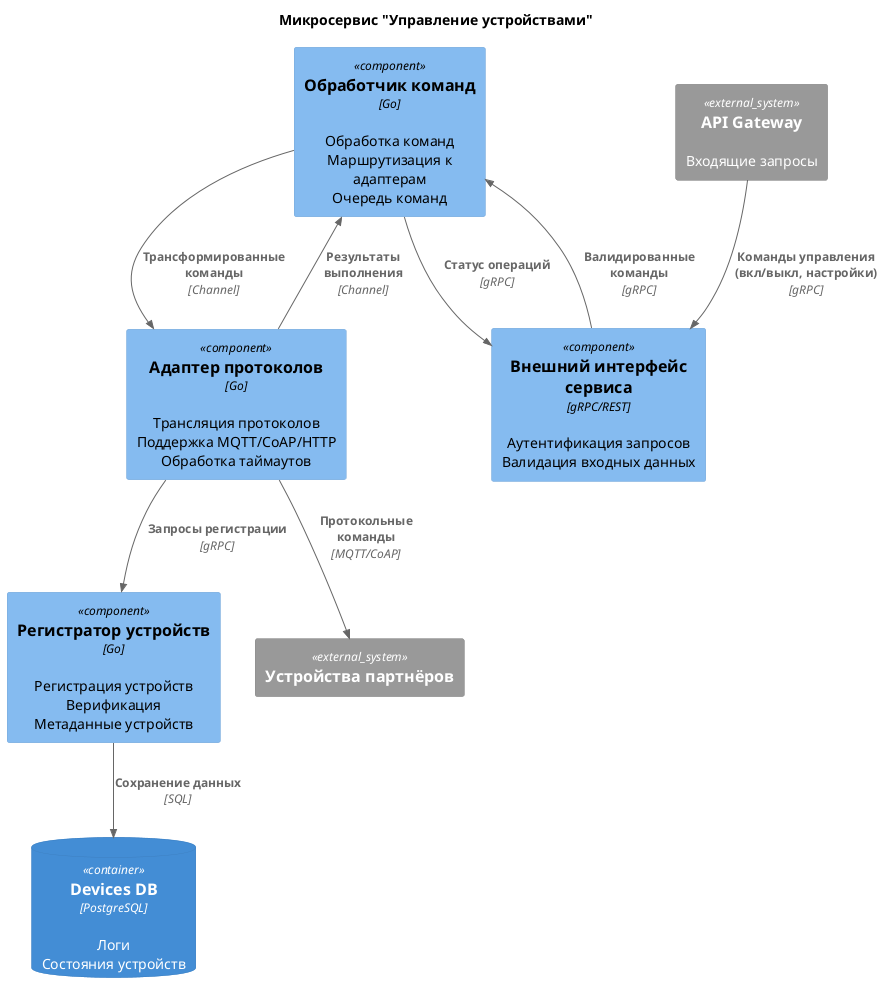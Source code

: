 @startuml
!include <C4/C4_Component>

title Микросервис "Управление устройствами"

Component(command_processor, "Обработчик команд", "Go", "Обработка команд\nМаршрутизация к адаптерам\nОчередь команд")
Component(protocol_adapter, "Адаптер протоколов", "Go", "Трансляция протоколов\nПоддержка MQTT/CoAP/HTTP\nОбработка таймаутов")
Component(device_registry, "Регистратор устройств", "Go", "Регистрация устройств\nВерификация\nМетаданные устройств")
Component(device_api, "Внешний интерфейс сервиса", "gRPC/REST", "Аутентификация запросов\nВалидация входных данных")

ContainerDb(devices_db, "Devices DB", "PostgreSQL", "Логи\nСостояния устройств")

System_Ext(api_gateway, "API Gateway", "Входящие запросы")
System_Ext(partner_devices, "Устройства партнёров")

Rel(api_gateway, device_api, "Команды управления\n(вкл/выкл, настройки)", "gRPC")

Rel(device_api, command_processor, "Валидированные команды", "gRPC")
Rel(command_processor, protocol_adapter, "Трансформированные команды", "Channel")
Rel(protocol_adapter, partner_devices, "Протокольные команды", "MQTT/CoAP")


Rel(protocol_adapter, device_registry, "Запросы регистрации", "gRPC")
Rel(device_registry, devices_db, "Сохранение данных", "SQL")

Rel(protocol_adapter, command_processor, "Результаты выполнения", "Channel")
Rel(command_processor, device_api, "Статус операций", "gRPC")

@enduml
